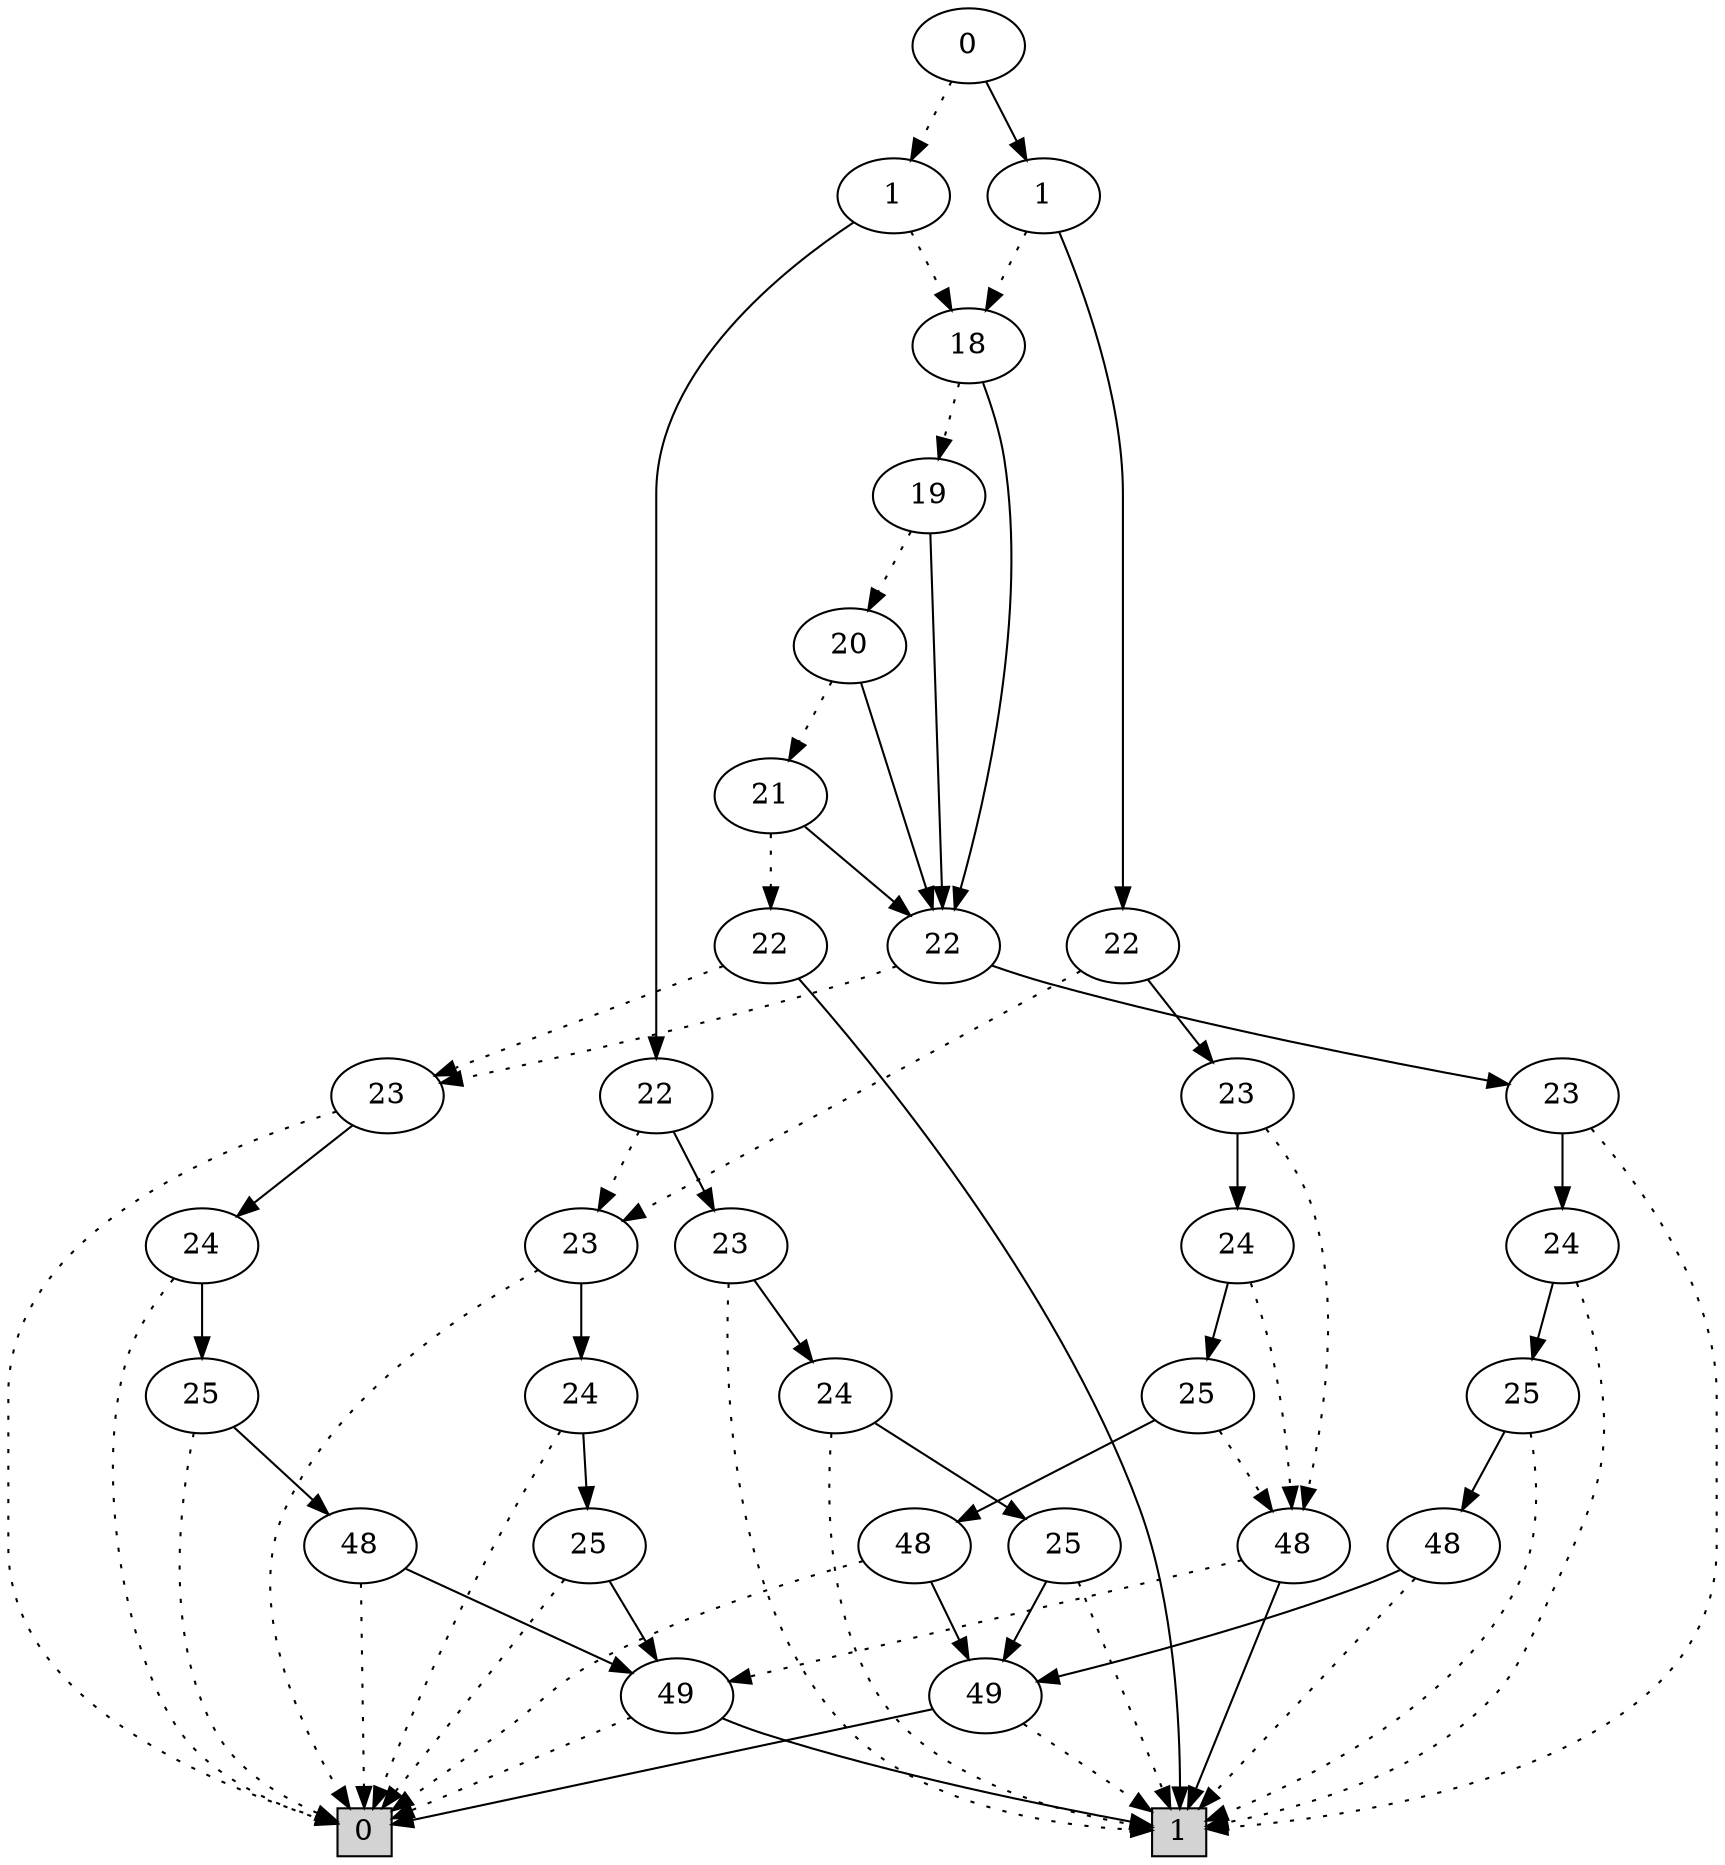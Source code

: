 digraph G {
0 [shape=box, label="0", style=filled, shape=box, height=0.3, width=0.3];
1 [shape=box, label="1", style=filled, shape=box, height=0.3, width=0.3];
162259 [label="0"];
162259 -> 162255 [style=dotted];
162259 -> 162258 [style=filled];
162255 [label="1"];
162255 -> 162253 [style=dotted];
162255 -> 162254 [style=filled];
162253 [label="18"];
162253 -> 162252 [style=dotted];
162253 -> 162249 [style=filled];
162252 [label="19"];
162252 -> 162251 [style=dotted];
162252 -> 162249 [style=filled];
162251 [label="20"];
162251 -> 162250 [style=dotted];
162251 -> 162249 [style=filled];
162250 [label="21"];
162250 -> 162248 [style=dotted];
162250 -> 162249 [style=filled];
162248 [label="22"];
162248 -> 42602 [style=dotted];
162248 -> 1 [style=filled];
42602 [label="23"];
42602 -> 0 [style=dotted];
42602 -> 42601 [style=filled];
42601 [label="24"];
42601 -> 0 [style=dotted];
42601 -> 42600 [style=filled];
42600 [label="25"];
42600 -> 0 [style=dotted];
42600 -> 4598 [style=filled];
4598 [label="48"];
4598 -> 0 [style=dotted];
4598 -> 100 [style=filled];
100 [label="49"];
100 -> 0 [style=dotted];
100 -> 1 [style=filled];
162249 [label="22"];
162249 -> 42602 [style=dotted];
162249 -> 42610 [style=filled];
42610 [label="23"];
42610 -> 1 [style=dotted];
42610 -> 42609 [style=filled];
42609 [label="24"];
42609 -> 1 [style=dotted];
42609 -> 42608 [style=filled];
42608 [label="25"];
42608 -> 1 [style=dotted];
42608 -> 4600 [style=filled];
4600 [label="48"];
4600 -> 1 [style=dotted];
4600 -> 101 [style=filled];
101 [label="49"];
101 -> 1 [style=dotted];
101 -> 0 [style=filled];
162254 [label="22"];
162254 -> 162161 [style=dotted];
162254 -> 162166 [style=filled];
162161 [label="23"];
162161 -> 0 [style=dotted];
162161 -> 162160 [style=filled];
162160 [label="24"];
162160 -> 0 [style=dotted];
162160 -> 37819 [style=filled];
37819 [label="25"];
37819 -> 0 [style=dotted];
37819 -> 100 [style=filled];
162166 [label="23"];
162166 -> 1 [style=dotted];
162166 -> 162165 [style=filled];
162165 [label="24"];
162165 -> 1 [style=dotted];
162165 -> 37834 [style=filled];
37834 [label="25"];
37834 -> 1 [style=dotted];
37834 -> 101 [style=filled];
162258 [label="1"];
162258 -> 162253 [style=dotted];
162258 -> 162257 [style=filled];
162257 [label="22"];
162257 -> 162161 [style=dotted];
162257 -> 162256 [style=filled];
162256 [label="23"];
162256 -> 42471 [style=dotted];
162256 -> 162193 [style=filled];
42471 [label="48"];
42471 -> 100 [style=dotted];
42471 -> 1 [style=filled];
162193 [label="24"];
162193 -> 42471 [style=dotted];
162193 -> 162182 [style=filled];
162182 [label="25"];
162182 -> 42471 [style=dotted];
162182 -> 42455 [style=filled];
42455 [label="48"];
42455 -> 0 [style=dotted];
42455 -> 101 [style=filled];
}
